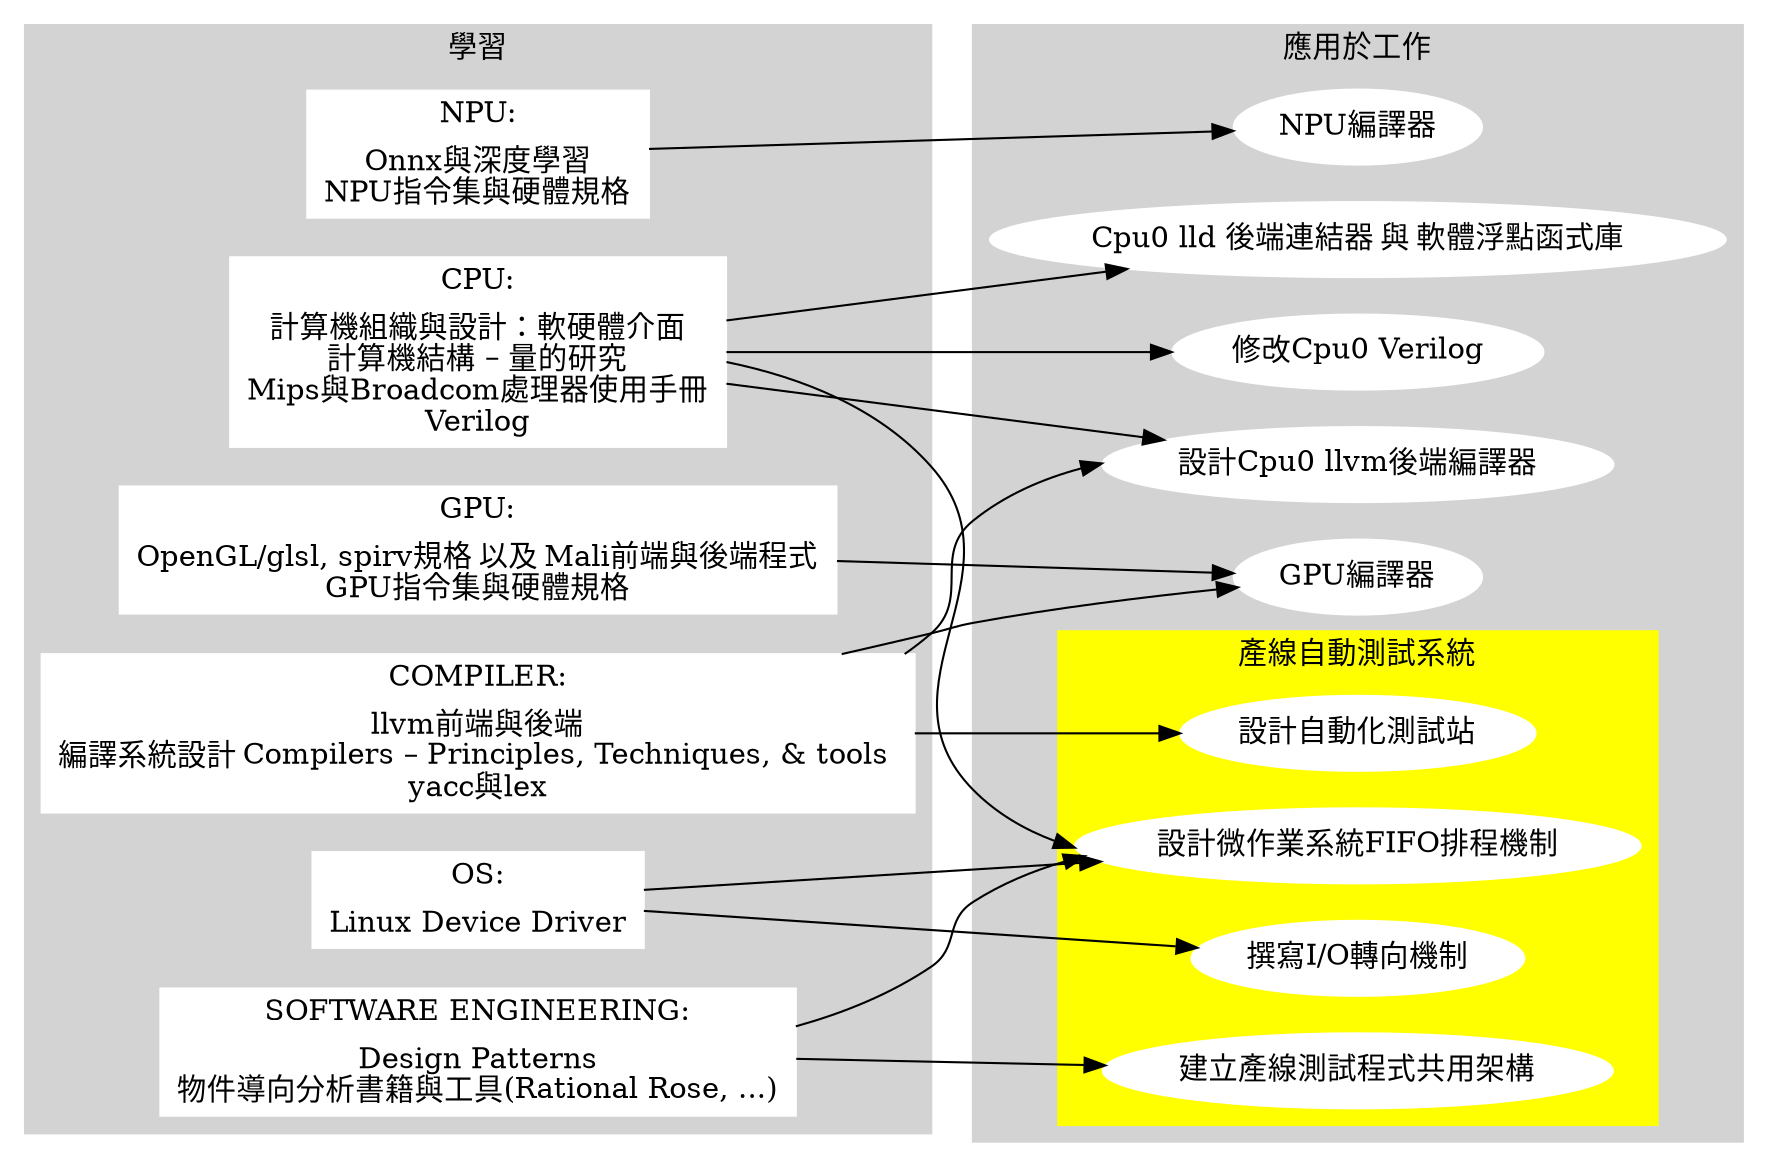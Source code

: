 // Free usage license, author: Chung-Shu Chen 陳鍾樞

digraph G {

  rankdir=LR;
  subgraph cluster_0 {
    style=filled;
    label = "學習";
    node [shape=record,style=filled,color=white]; CPU [label="CPU:|計算機組織與設計：軟硬體介面\n計算機結構 – 量的研究\nMips與Broadcom處理器使用手冊\nVerilog"];
    node [shape=record,style=filled,color=white]; GPU [label="GPU:|OpenGL/glsl, spirv規格 以及 Mali前端與後端程式\nGPU指令集與硬體規格"];
    node [shape=record,style=filled,color=white]; NPU [label="NPU:|Onnx與深度學習\nNPU指令集與硬體規格"];
    node [style=filled,color=white]; COMPILER [label="COMPILER:|llvm前端與後端\n編譯系統設計 Compilers – Principles, Techniques, & tools \nyacc與lex"];
    node [style=filled,color=white]; OS [label="OS:|Linux Device Driver"]; 
    node [style=filled,color=white]; "SOFTWARE ENGINEERING" [label="SOFTWARE ENGINEERING:|Design Patterns\n物件導向分析書籍與工具(Rational Rose, ...)"]; 
    color=lightgrey;
  }
  subgraph cluster_1 {
    style=filled;
    color=lightgrey;
    label = "應用於工作";
    node [style=filled,color=white]; verilog [label="修改Cpu0 Verilog"];
    node [style=filled,color=white]; backend [label="設計Cpu0 llvm後端編譯器"];
    node [style=filled,color=white]; linker [label="Cpu0 lld 後端連結器 與 軟體浮點函式庫"];
    node [style=filled,color=white]; gpucompiler [label="GPU編譯器"];
    node [style=filled,color=white]; npucompiler [label="NPU編譯器"];
    subgraph cluster_1_1 {
      color=yellow;
      label = "產線自動測試系統";
      //node [style=filled,color=white]; codewarrior [label="找出Code Warrior編譯器設計錯誤"];
      node [style=filled,color=white]; tinyos [label="設計微作業系統FIFO排程機制"];
      node [style=filled,color=white]; teststation [label="設計自動化測試站"];
      node [style=filled,color=white]; io [label="撰寫I/O轉向機制"];
      node [style=filled,color=white]; bltc [label="建立產線測試程式共用架構"];
    }
  }
  CPU -> verilog;
  //CPU -> codewarrior;
  CPU -> tinyos;
  CPU -> backend;
  CPU -> linker;
  GPU -> gpucompiler;
  NPU -> npucompiler;
  COMPILER -> backend;
  COMPILER -> gpucompiler;
  //COMPILER -> codewarrior;
  COMPILER -> teststation;
  OS -> tinyos;
  OS -> io;
  "SOFTWARE ENGINEERING" -> tinyos;
  "SOFTWARE ENGINEERING" -> bltc;

}